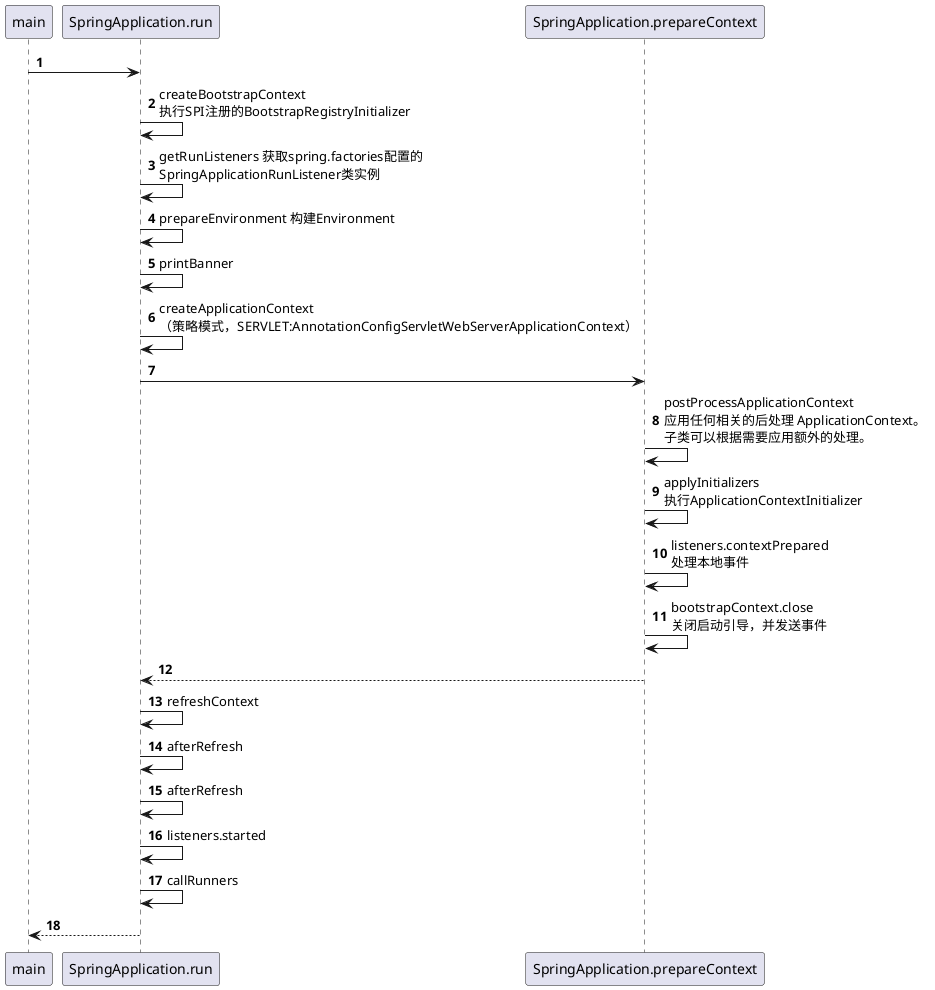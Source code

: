 @startuml
'https://plantuml.com/sequence-diagram

autonumber

main -> SpringApplication.run
SpringApplication.run -> SpringApplication.run : createBootstrapContext\n执行SPI注册的BootstrapRegistryInitializer
SpringApplication.run -> SpringApplication.run : getRunListeners 获取spring.factories配置的\nSpringApplicationRunListener类实例
SpringApplication.run -> SpringApplication.run : prepareEnvironment 构建Environment
SpringApplication.run -> SpringApplication.run : printBanner
SpringApplication.run -> SpringApplication.run : createApplicationContext\n（策略模式，SERVLET:AnnotationConfigServletWebServerApplicationContext）
SpringApplication.run -> SpringApplication.prepareContext
SpringApplication.prepareContext -> SpringApplication.prepareContext : postProcessApplicationContext\n应用任何相关的后处理 ApplicationContext。 \n子类可以根据需要应用额外的处理。
SpringApplication.prepareContext -> SpringApplication.prepareContext : applyInitializers\n执行ApplicationContextInitializer
SpringApplication.prepareContext -> SpringApplication.prepareContext : listeners.contextPrepared\n处理本地事件
SpringApplication.prepareContext -> SpringApplication.prepareContext : bootstrapContext.close\n关闭启动引导，并发送事件
SpringApplication.prepareContext --> SpringApplication.run
SpringApplication.run -> SpringApplication.run : refreshContext
SpringApplication.run -> SpringApplication.run : afterRefresh
SpringApplication.run -> SpringApplication.run : afterRefresh
SpringApplication.run -> SpringApplication.run : listeners.started
SpringApplication.run -> SpringApplication.run : callRunners
SpringApplication.run --> main

@enduml
